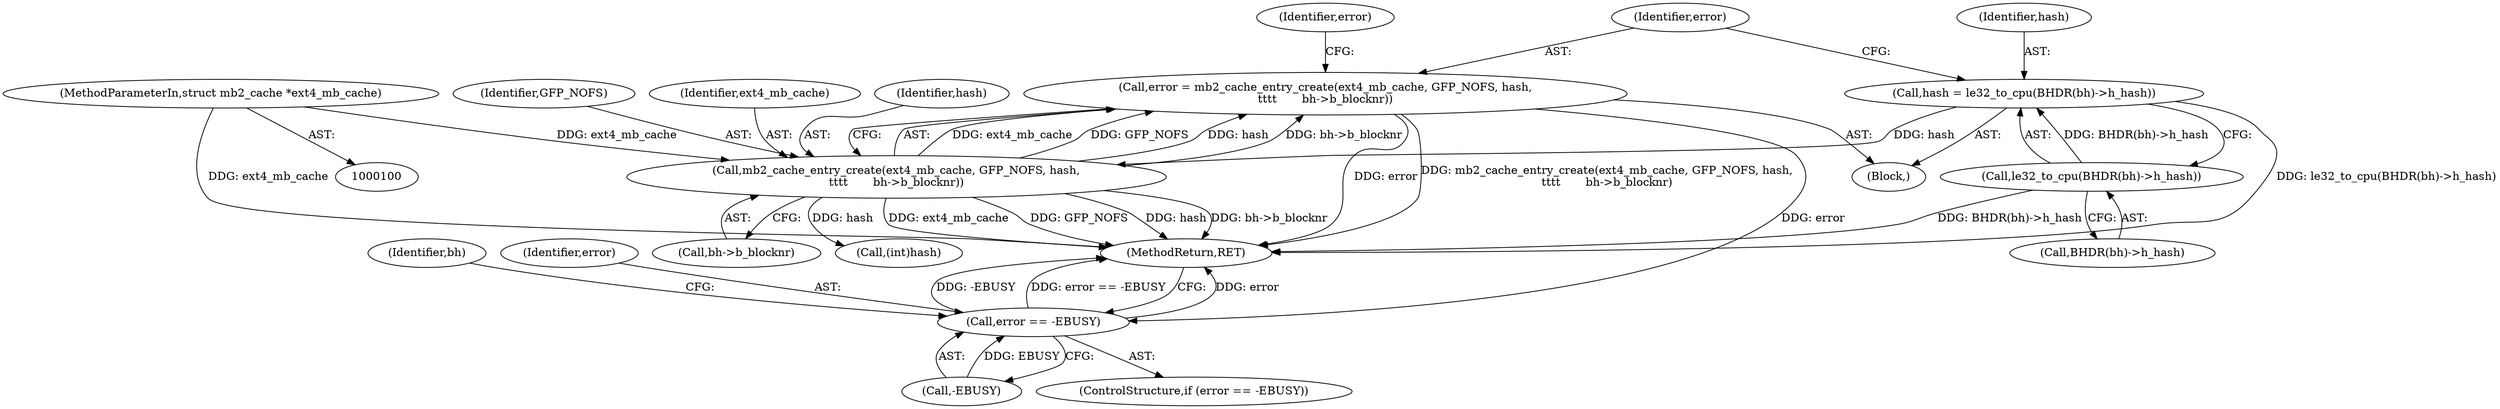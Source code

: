 digraph "0_linux_82939d7999dfc1f1998c4b1c12e2f19edbdff272_5@API" {
"1000113" [label="(Call,error = mb2_cache_entry_create(ext4_mb_cache, GFP_NOFS, hash,\n\t\t\t\t       bh->b_blocknr))"];
"1000115" [label="(Call,mb2_cache_entry_create(ext4_mb_cache, GFP_NOFS, hash,\n\t\t\t\t       bh->b_blocknr))"];
"1000101" [label="(MethodParameterIn,struct mb2_cache *ext4_mb_cache)"];
"1000105" [label="(Call,hash = le32_to_cpu(BHDR(bh)->h_hash))"];
"1000107" [label="(Call,le32_to_cpu(BHDR(bh)->h_hash))"];
"1000126" [label="(Call,error == -EBUSY)"];
"1000128" [label="(Call,-EBUSY)"];
"1000101" [label="(MethodParameterIn,struct mb2_cache *ext4_mb_cache)"];
"1000119" [label="(Call,bh->b_blocknr)"];
"1000117" [label="(Identifier,GFP_NOFS)"];
"1000113" [label="(Call,error = mb2_cache_entry_create(ext4_mb_cache, GFP_NOFS, hash,\n\t\t\t\t       bh->b_blocknr))"];
"1000108" [label="(Call,BHDR(bh)->h_hash)"];
"1000140" [label="(MethodReturn,RET)"];
"1000125" [label="(ControlStructure,if (error == -EBUSY))"];
"1000131" [label="(Identifier,bh)"];
"1000107" [label="(Call,le32_to_cpu(BHDR(bh)->h_hash))"];
"1000116" [label="(Identifier,ext4_mb_cache)"];
"1000137" [label="(Call,(int)hash)"];
"1000127" [label="(Identifier,error)"];
"1000118" [label="(Identifier,hash)"];
"1000115" [label="(Call,mb2_cache_entry_create(ext4_mb_cache, GFP_NOFS, hash,\n\t\t\t\t       bh->b_blocknr))"];
"1000114" [label="(Identifier,error)"];
"1000106" [label="(Identifier,hash)"];
"1000105" [label="(Call,hash = le32_to_cpu(BHDR(bh)->h_hash))"];
"1000123" [label="(Identifier,error)"];
"1000103" [label="(Block,)"];
"1000126" [label="(Call,error == -EBUSY)"];
"1000113" -> "1000103"  [label="AST: "];
"1000113" -> "1000115"  [label="CFG: "];
"1000114" -> "1000113"  [label="AST: "];
"1000115" -> "1000113"  [label="AST: "];
"1000123" -> "1000113"  [label="CFG: "];
"1000113" -> "1000140"  [label="DDG: error"];
"1000113" -> "1000140"  [label="DDG: mb2_cache_entry_create(ext4_mb_cache, GFP_NOFS, hash,\n\t\t\t\t       bh->b_blocknr)"];
"1000115" -> "1000113"  [label="DDG: ext4_mb_cache"];
"1000115" -> "1000113"  [label="DDG: GFP_NOFS"];
"1000115" -> "1000113"  [label="DDG: hash"];
"1000115" -> "1000113"  [label="DDG: bh->b_blocknr"];
"1000113" -> "1000126"  [label="DDG: error"];
"1000115" -> "1000119"  [label="CFG: "];
"1000116" -> "1000115"  [label="AST: "];
"1000117" -> "1000115"  [label="AST: "];
"1000118" -> "1000115"  [label="AST: "];
"1000119" -> "1000115"  [label="AST: "];
"1000115" -> "1000140"  [label="DDG: GFP_NOFS"];
"1000115" -> "1000140"  [label="DDG: hash"];
"1000115" -> "1000140"  [label="DDG: bh->b_blocknr"];
"1000115" -> "1000140"  [label="DDG: ext4_mb_cache"];
"1000101" -> "1000115"  [label="DDG: ext4_mb_cache"];
"1000105" -> "1000115"  [label="DDG: hash"];
"1000115" -> "1000137"  [label="DDG: hash"];
"1000101" -> "1000100"  [label="AST: "];
"1000101" -> "1000140"  [label="DDG: ext4_mb_cache"];
"1000105" -> "1000103"  [label="AST: "];
"1000105" -> "1000107"  [label="CFG: "];
"1000106" -> "1000105"  [label="AST: "];
"1000107" -> "1000105"  [label="AST: "];
"1000114" -> "1000105"  [label="CFG: "];
"1000105" -> "1000140"  [label="DDG: le32_to_cpu(BHDR(bh)->h_hash)"];
"1000107" -> "1000105"  [label="DDG: BHDR(bh)->h_hash"];
"1000107" -> "1000108"  [label="CFG: "];
"1000108" -> "1000107"  [label="AST: "];
"1000107" -> "1000140"  [label="DDG: BHDR(bh)->h_hash"];
"1000126" -> "1000125"  [label="AST: "];
"1000126" -> "1000128"  [label="CFG: "];
"1000127" -> "1000126"  [label="AST: "];
"1000128" -> "1000126"  [label="AST: "];
"1000131" -> "1000126"  [label="CFG: "];
"1000140" -> "1000126"  [label="CFG: "];
"1000126" -> "1000140"  [label="DDG: error"];
"1000126" -> "1000140"  [label="DDG: -EBUSY"];
"1000126" -> "1000140"  [label="DDG: error == -EBUSY"];
"1000128" -> "1000126"  [label="DDG: EBUSY"];
}
